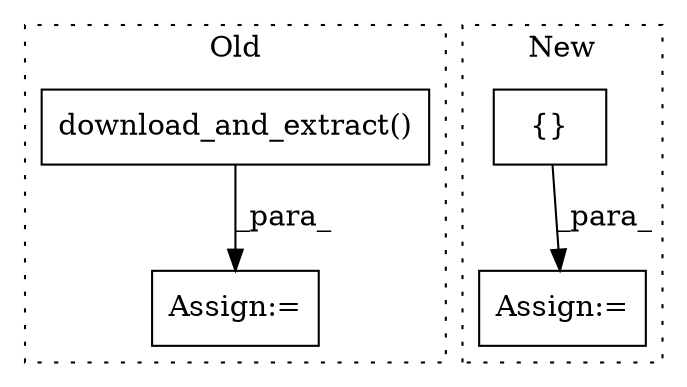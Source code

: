 digraph G {
subgraph cluster0 {
1 [label="download_and_extract()" a="75" s="3013,3049" l="32,1" shape="box"];
3 [label="Assign:=" a="68" s="3010" l="3" shape="box"];
label = "Old";
style="dotted";
}
subgraph cluster1 {
2 [label="{}" a="95" s="3190,3252" l="1,1" shape="box"];
4 [label="Assign:=" a="68" s="3413" l="3" shape="box"];
label = "New";
style="dotted";
}
1 -> 3 [label="_para_"];
2 -> 4 [label="_para_"];
}